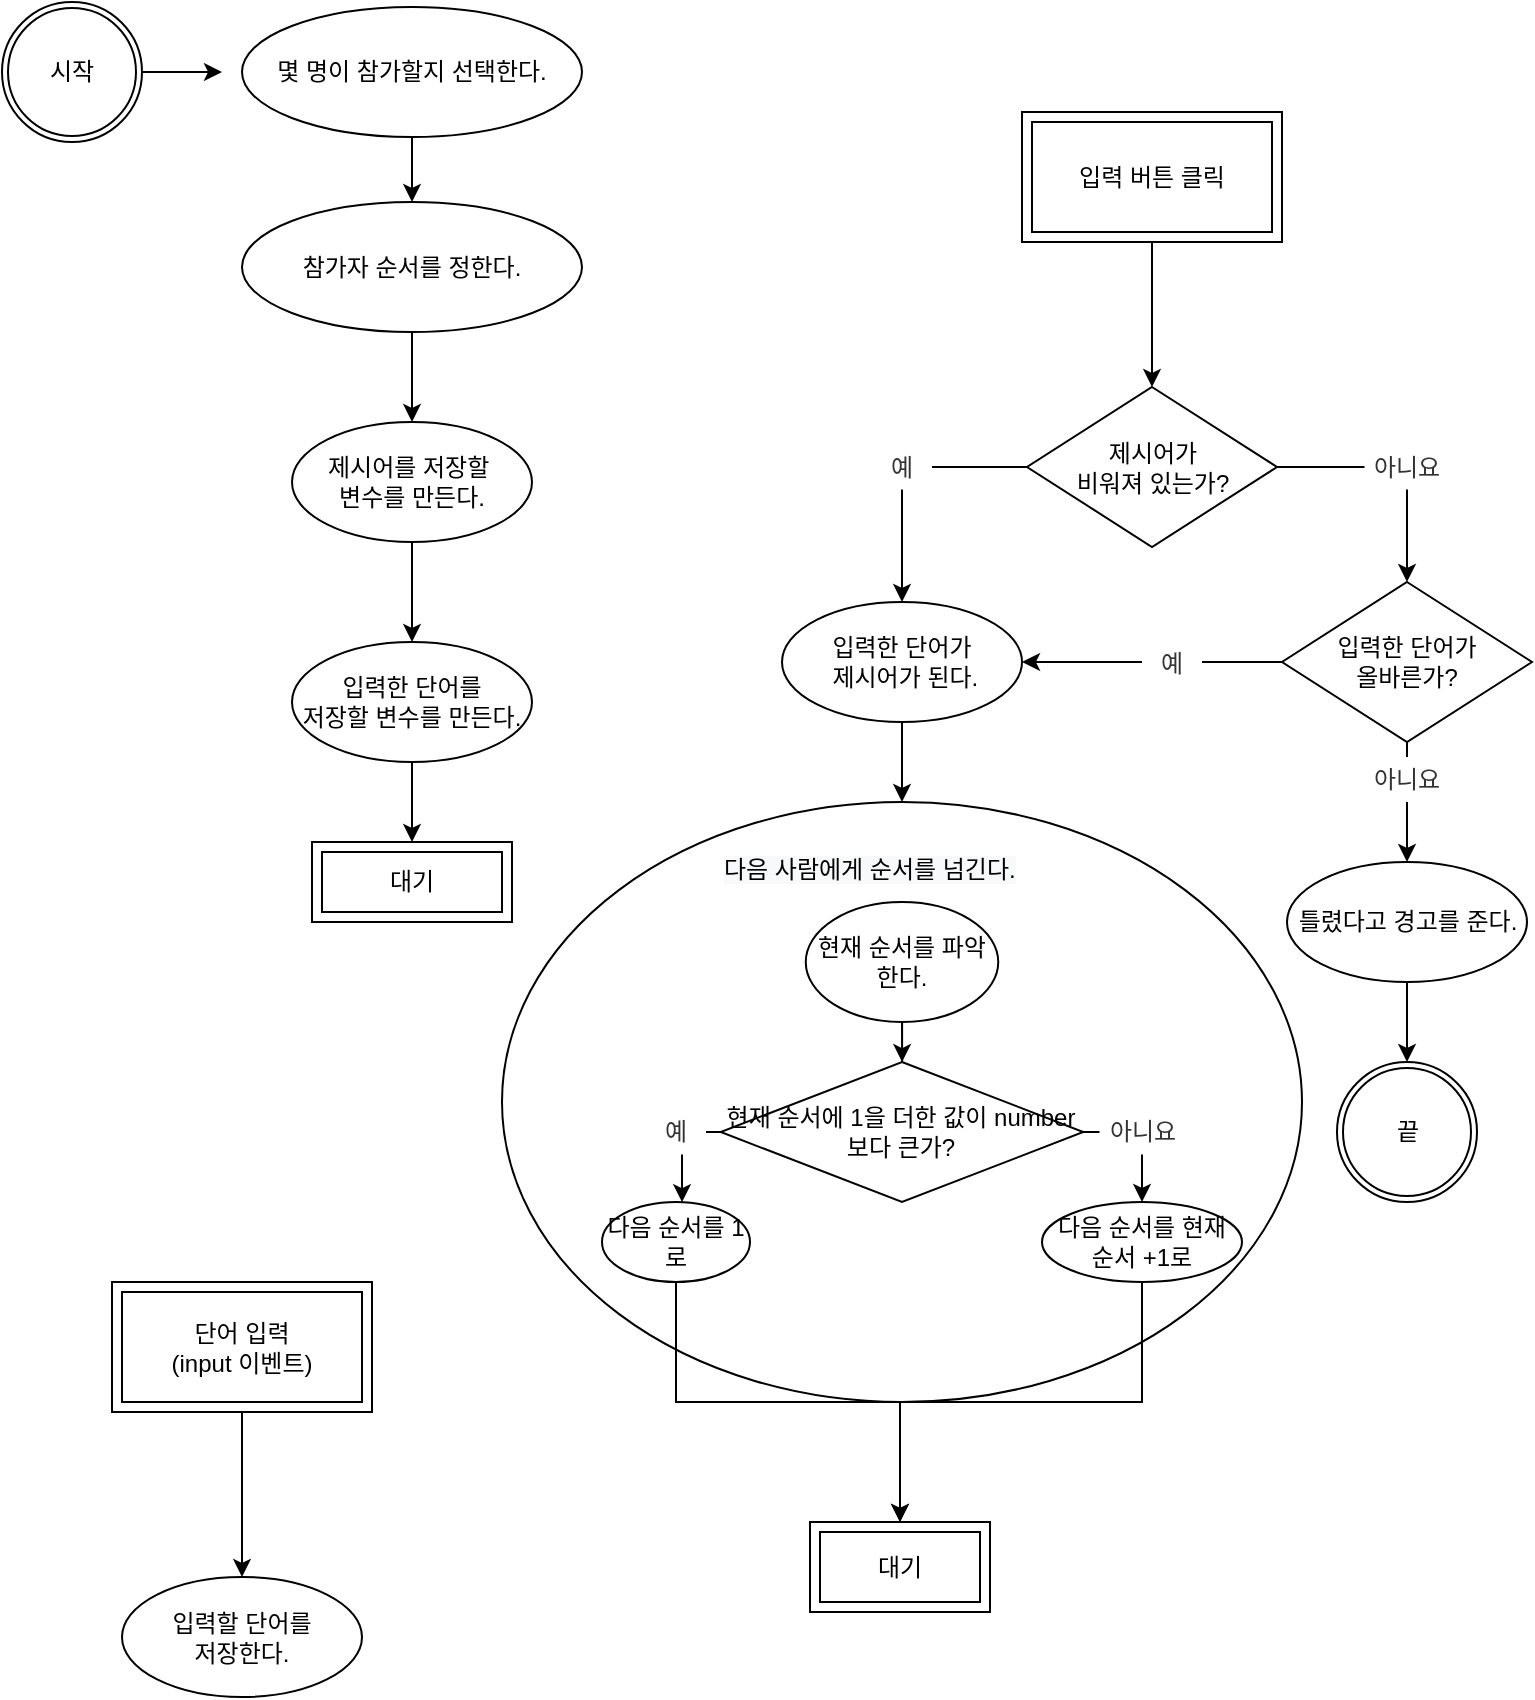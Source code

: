 <mxfile version="20.3.7" type="github">
  <diagram id="BKgCN4qbo_8PVQv8CQGY" name="페이지-1">
    <mxGraphModel dx="1504" dy="684" grid="1" gridSize="10" guides="1" tooltips="1" connect="1" arrows="1" fold="1" page="1" pageScale="1" pageWidth="827" pageHeight="1169" math="0" shadow="0">
      <root>
        <mxCell id="0" />
        <mxCell id="1" parent="0" />
        <mxCell id="66dJpSZi2h7cAA9dzKoU-3" style="edgeStyle=orthogonalEdgeStyle;rounded=0;orthogonalLoop=1;jettySize=auto;html=1;exitX=1;exitY=0.5;exitDx=0;exitDy=0;" edge="1" parent="1" source="66dJpSZi2h7cAA9dzKoU-1">
          <mxGeometry relative="1" as="geometry">
            <mxPoint x="120" y="45" as="targetPoint" />
          </mxGeometry>
        </mxCell>
        <mxCell id="66dJpSZi2h7cAA9dzKoU-1" value="시작" style="ellipse;shape=doubleEllipse;margin=3;whiteSpace=wrap;html=1;align=center;" vertex="1" parent="1">
          <mxGeometry x="10" y="10" width="70" height="70" as="geometry" />
        </mxCell>
        <mxCell id="66dJpSZi2h7cAA9dzKoU-9" value="" style="edgeStyle=orthogonalEdgeStyle;rounded=0;orthogonalLoop=1;jettySize=auto;html=1;" edge="1" parent="1" source="66dJpSZi2h7cAA9dzKoU-7" target="66dJpSZi2h7cAA9dzKoU-8">
          <mxGeometry relative="1" as="geometry" />
        </mxCell>
        <mxCell id="66dJpSZi2h7cAA9dzKoU-7" value="몇 명이 참가할지 선택한다." style="ellipse;whiteSpace=wrap;html=1;" vertex="1" parent="1">
          <mxGeometry x="130" y="12.5" width="170" height="65" as="geometry" />
        </mxCell>
        <mxCell id="66dJpSZi2h7cAA9dzKoU-39" value="" style="edgeStyle=orthogonalEdgeStyle;rounded=0;orthogonalLoop=1;jettySize=auto;html=1;" edge="1" parent="1" source="66dJpSZi2h7cAA9dzKoU-8" target="66dJpSZi2h7cAA9dzKoU-38">
          <mxGeometry relative="1" as="geometry" />
        </mxCell>
        <mxCell id="66dJpSZi2h7cAA9dzKoU-8" value="참가자 순서를 정한다." style="ellipse;whiteSpace=wrap;html=1;" vertex="1" parent="1">
          <mxGeometry x="130" y="110" width="170" height="65" as="geometry" />
        </mxCell>
        <mxCell id="66dJpSZi2h7cAA9dzKoU-12" value="대기" style="shape=ext;margin=3;double=1;whiteSpace=wrap;html=1;align=center;" vertex="1" parent="1">
          <mxGeometry x="165" y="430" width="100" height="40" as="geometry" />
        </mxCell>
        <mxCell id="66dJpSZi2h7cAA9dzKoU-15" value="" style="edgeStyle=orthogonalEdgeStyle;rounded=0;orthogonalLoop=1;jettySize=auto;html=1;" edge="1" parent="1" source="66dJpSZi2h7cAA9dzKoU-13" target="66dJpSZi2h7cAA9dzKoU-14">
          <mxGeometry relative="1" as="geometry" />
        </mxCell>
        <mxCell id="66dJpSZi2h7cAA9dzKoU-13" value="입력 버튼 클릭" style="shape=ext;margin=3;double=1;whiteSpace=wrap;html=1;align=center;" vertex="1" parent="1">
          <mxGeometry x="520" y="65" width="130" height="65" as="geometry" />
        </mxCell>
        <mxCell id="66dJpSZi2h7cAA9dzKoU-19" value="" style="edgeStyle=orthogonalEdgeStyle;rounded=0;orthogonalLoop=1;jettySize=auto;html=1;" edge="1" parent="1" source="66dJpSZi2h7cAA9dzKoU-14" target="66dJpSZi2h7cAA9dzKoU-18">
          <mxGeometry relative="1" as="geometry" />
        </mxCell>
        <mxCell id="66dJpSZi2h7cAA9dzKoU-28" value="" style="edgeStyle=orthogonalEdgeStyle;rounded=0;orthogonalLoop=1;jettySize=auto;html=1;" edge="1" parent="1" source="66dJpSZi2h7cAA9dzKoU-14" target="66dJpSZi2h7cAA9dzKoU-27">
          <mxGeometry relative="1" as="geometry" />
        </mxCell>
        <mxCell id="66dJpSZi2h7cAA9dzKoU-14" value="제시어가 &lt;br&gt;비워져 있는가?" style="rhombus;whiteSpace=wrap;html=1;" vertex="1" parent="1">
          <mxGeometry x="522.5" y="202.5" width="125" height="80" as="geometry" />
        </mxCell>
        <mxCell id="66dJpSZi2h7cAA9dzKoU-21" value="" style="edgeStyle=orthogonalEdgeStyle;rounded=0;orthogonalLoop=1;jettySize=auto;html=1;" edge="1" parent="1" source="66dJpSZi2h7cAA9dzKoU-18" target="66dJpSZi2h7cAA9dzKoU-20">
          <mxGeometry relative="1" as="geometry" />
        </mxCell>
        <mxCell id="66dJpSZi2h7cAA9dzKoU-18" value="입력한 단어가&lt;br&gt;&amp;nbsp;제시어가 된다." style="ellipse;whiteSpace=wrap;html=1;" vertex="1" parent="1">
          <mxGeometry x="400" y="310" width="120" height="60" as="geometry" />
        </mxCell>
        <mxCell id="66dJpSZi2h7cAA9dzKoU-22" value="대기" style="shape=ext;margin=3;double=1;whiteSpace=wrap;html=1;align=center;" vertex="1" parent="1">
          <mxGeometry x="414" y="770" width="90" height="45" as="geometry" />
        </mxCell>
        <mxCell id="66dJpSZi2h7cAA9dzKoU-25" value="예" style="text;html=1;strokeColor=none;fillColor=default;align=center;verticalAlign=middle;whiteSpace=wrap;rounded=0;fontColor=#333333;" vertex="1" parent="1">
          <mxGeometry x="445" y="231.25" width="30" height="22.5" as="geometry" />
        </mxCell>
        <mxCell id="66dJpSZi2h7cAA9dzKoU-29" style="edgeStyle=orthogonalEdgeStyle;rounded=0;orthogonalLoop=1;jettySize=auto;html=1;exitX=0;exitY=0.5;exitDx=0;exitDy=0;entryX=1;entryY=0.5;entryDx=0;entryDy=0;" edge="1" parent="1" source="66dJpSZi2h7cAA9dzKoU-27" target="66dJpSZi2h7cAA9dzKoU-18">
          <mxGeometry relative="1" as="geometry" />
        </mxCell>
        <mxCell id="66dJpSZi2h7cAA9dzKoU-32" value="" style="edgeStyle=orthogonalEdgeStyle;rounded=0;orthogonalLoop=1;jettySize=auto;html=1;" edge="1" parent="1" source="66dJpSZi2h7cAA9dzKoU-27" target="66dJpSZi2h7cAA9dzKoU-31">
          <mxGeometry relative="1" as="geometry" />
        </mxCell>
        <mxCell id="66dJpSZi2h7cAA9dzKoU-27" value="입력한 단어가 &lt;br&gt;올바른가?" style="rhombus;whiteSpace=wrap;html=1;" vertex="1" parent="1">
          <mxGeometry x="650" y="300" width="125" height="80" as="geometry" />
        </mxCell>
        <mxCell id="66dJpSZi2h7cAA9dzKoU-30" value="예" style="text;html=1;strokeColor=none;fillColor=default;align=center;verticalAlign=middle;whiteSpace=wrap;rounded=0;fontColor=#333333;" vertex="1" parent="1">
          <mxGeometry x="580" y="330" width="30" height="22.5" as="geometry" />
        </mxCell>
        <mxCell id="66dJpSZi2h7cAA9dzKoU-36" style="edgeStyle=orthogonalEdgeStyle;rounded=0;orthogonalLoop=1;jettySize=auto;html=1;exitX=0.5;exitY=1;exitDx=0;exitDy=0;entryX=0.5;entryY=0;entryDx=0;entryDy=0;" edge="1" parent="1" source="66dJpSZi2h7cAA9dzKoU-31" target="66dJpSZi2h7cAA9dzKoU-35">
          <mxGeometry relative="1" as="geometry" />
        </mxCell>
        <mxCell id="66dJpSZi2h7cAA9dzKoU-31" value="틀렸다고 경고를 준다." style="ellipse;whiteSpace=wrap;html=1;" vertex="1" parent="1">
          <mxGeometry x="652.5" y="440" width="120" height="60" as="geometry" />
        </mxCell>
        <mxCell id="66dJpSZi2h7cAA9dzKoU-33" value="아니요" style="text;html=1;strokeColor=none;fillColor=default;align=center;verticalAlign=middle;whiteSpace=wrap;rounded=0;fontColor=#333333;" vertex="1" parent="1">
          <mxGeometry x="691.25" y="231.25" width="42.5" height="22.5" as="geometry" />
        </mxCell>
        <mxCell id="66dJpSZi2h7cAA9dzKoU-34" value="아니요" style="text;html=1;strokeColor=none;fillColor=default;align=center;verticalAlign=middle;whiteSpace=wrap;rounded=0;fontColor=#333333;" vertex="1" parent="1">
          <mxGeometry x="691.25" y="387.5" width="42.5" height="22.5" as="geometry" />
        </mxCell>
        <mxCell id="66dJpSZi2h7cAA9dzKoU-35" value="끝" style="ellipse;shape=doubleEllipse;margin=3;whiteSpace=wrap;html=1;align=center;" vertex="1" parent="1">
          <mxGeometry x="677.5" y="540" width="70" height="70" as="geometry" />
        </mxCell>
        <mxCell id="66dJpSZi2h7cAA9dzKoU-42" value="" style="edgeStyle=orthogonalEdgeStyle;rounded=0;orthogonalLoop=1;jettySize=auto;html=1;" edge="1" parent="1" source="66dJpSZi2h7cAA9dzKoU-38" target="66dJpSZi2h7cAA9dzKoU-41">
          <mxGeometry relative="1" as="geometry" />
        </mxCell>
        <mxCell id="66dJpSZi2h7cAA9dzKoU-38" value="제시어를 저장할&amp;nbsp;&lt;br&gt;변수를 만든다." style="ellipse;whiteSpace=wrap;html=1;" vertex="1" parent="1">
          <mxGeometry x="155" y="220" width="120" height="60" as="geometry" />
        </mxCell>
        <mxCell id="66dJpSZi2h7cAA9dzKoU-45" style="edgeStyle=orthogonalEdgeStyle;rounded=0;orthogonalLoop=1;jettySize=auto;html=1;exitX=0.5;exitY=1;exitDx=0;exitDy=0;entryX=0.5;entryY=0;entryDx=0;entryDy=0;" edge="1" parent="1" source="66dJpSZi2h7cAA9dzKoU-41" target="66dJpSZi2h7cAA9dzKoU-12">
          <mxGeometry relative="1" as="geometry" />
        </mxCell>
        <mxCell id="66dJpSZi2h7cAA9dzKoU-41" value="입력한 단어를 &lt;br&gt;저장할 변수를 만든다." style="ellipse;whiteSpace=wrap;html=1;" vertex="1" parent="1">
          <mxGeometry x="155" y="330" width="120" height="60" as="geometry" />
        </mxCell>
        <mxCell id="66dJpSZi2h7cAA9dzKoU-49" value="" style="edgeStyle=orthogonalEdgeStyle;rounded=0;orthogonalLoop=1;jettySize=auto;html=1;" edge="1" parent="1" source="66dJpSZi2h7cAA9dzKoU-46" target="66dJpSZi2h7cAA9dzKoU-48">
          <mxGeometry relative="1" as="geometry" />
        </mxCell>
        <mxCell id="66dJpSZi2h7cAA9dzKoU-46" value="단어 입력&lt;br&gt;(input 이벤트)" style="shape=ext;margin=3;double=1;whiteSpace=wrap;html=1;align=center;" vertex="1" parent="1">
          <mxGeometry x="65" y="650" width="130" height="65" as="geometry" />
        </mxCell>
        <mxCell id="66dJpSZi2h7cAA9dzKoU-48" value="입력할 단어를&lt;br&gt;저장한다." style="ellipse;whiteSpace=wrap;html=1;" vertex="1" parent="1">
          <mxGeometry x="70" y="797.5" width="120" height="60" as="geometry" />
        </mxCell>
        <mxCell id="66dJpSZi2h7cAA9dzKoU-52" value="" style="group" vertex="1" connectable="0" parent="1">
          <mxGeometry x="260" y="410" width="400" height="300" as="geometry" />
        </mxCell>
        <mxCell id="66dJpSZi2h7cAA9dzKoU-20" value="" style="ellipse;whiteSpace=wrap;html=1;" vertex="1" parent="66dJpSZi2h7cAA9dzKoU-52">
          <mxGeometry width="400" height="300" as="geometry" />
        </mxCell>
        <mxCell id="66dJpSZi2h7cAA9dzKoU-51" value="&lt;span style=&quot;color: rgb(0, 0, 0); font-family: Helvetica; font-size: 12px; font-style: normal; font-variant-ligatures: normal; font-variant-caps: normal; font-weight: 400; letter-spacing: normal; orphans: 2; text-align: center; text-indent: 0px; text-transform: none; widows: 2; word-spacing: 0px; -webkit-text-stroke-width: 0px; background-color: rgb(248, 249, 250); text-decoration-thickness: initial; text-decoration-style: initial; text-decoration-color: initial; float: none; display: inline !important;&quot;&gt;다음 사람에게&amp;nbsp;&lt;/span&gt;&lt;span style=&quot;color: rgb(0, 0, 0); font-family: Helvetica; font-size: 12px; font-style: normal; font-variant-ligatures: normal; font-variant-caps: normal; font-weight: 400; letter-spacing: normal; orphans: 2; text-align: center; text-indent: 0px; text-transform: none; widows: 2; word-spacing: 0px; -webkit-text-stroke-width: 0px; background-color: rgb(248, 249, 250); text-decoration-thickness: initial; text-decoration-style: initial; text-decoration-color: initial; float: none; display: inline !important;&quot;&gt;순서를 넘긴다.&lt;/span&gt;" style="text;whiteSpace=wrap;html=1;" vertex="1" parent="66dJpSZi2h7cAA9dzKoU-52">
          <mxGeometry x="109.38" y="20" width="200" height="20" as="geometry" />
        </mxCell>
        <mxCell id="66dJpSZi2h7cAA9dzKoU-53" value="현재 순서를 파악한다." style="ellipse;whiteSpace=wrap;html=1;rounded=0;fillColor=default;" vertex="1" parent="66dJpSZi2h7cAA9dzKoU-52">
          <mxGeometry x="151.875" y="50" width="96.25" height="60" as="geometry" />
        </mxCell>
        <mxCell id="66dJpSZi2h7cAA9dzKoU-62" style="edgeStyle=orthogonalEdgeStyle;rounded=0;orthogonalLoop=1;jettySize=auto;html=1;exitX=1;exitY=0.5;exitDx=0;exitDy=0;entryX=0.5;entryY=0;entryDx=0;entryDy=0;" edge="1" parent="66dJpSZi2h7cAA9dzKoU-52" source="66dJpSZi2h7cAA9dzKoU-54" target="66dJpSZi2h7cAA9dzKoU-61">
          <mxGeometry relative="1" as="geometry" />
        </mxCell>
        <mxCell id="66dJpSZi2h7cAA9dzKoU-54" value="현재 순서에 1을 더한 값이 number보다 큰가?" style="rhombus;whiteSpace=wrap;html=1;rounded=0;" vertex="1" parent="66dJpSZi2h7cAA9dzKoU-52">
          <mxGeometry x="109.375" y="130" width="181.25" height="70" as="geometry" />
        </mxCell>
        <mxCell id="66dJpSZi2h7cAA9dzKoU-55" value="" style="edgeStyle=orthogonalEdgeStyle;rounded=0;orthogonalLoop=1;jettySize=auto;html=1;" edge="1" parent="66dJpSZi2h7cAA9dzKoU-52" source="66dJpSZi2h7cAA9dzKoU-53" target="66dJpSZi2h7cAA9dzKoU-54">
          <mxGeometry relative="1" as="geometry" />
        </mxCell>
        <mxCell id="66dJpSZi2h7cAA9dzKoU-58" value="다음 순서를 1로" style="ellipse;whiteSpace=wrap;html=1;rounded=0;" vertex="1" parent="66dJpSZi2h7cAA9dzKoU-52">
          <mxGeometry x="50" y="200" width="74" height="40" as="geometry" />
        </mxCell>
        <mxCell id="66dJpSZi2h7cAA9dzKoU-59" value="" style="edgeStyle=orthogonalEdgeStyle;rounded=0;orthogonalLoop=1;jettySize=auto;html=1;" edge="1" parent="66dJpSZi2h7cAA9dzKoU-52" source="66dJpSZi2h7cAA9dzKoU-54" target="66dJpSZi2h7cAA9dzKoU-58">
          <mxGeometry relative="1" as="geometry">
            <Array as="points">
              <mxPoint x="90" y="165" />
            </Array>
          </mxGeometry>
        </mxCell>
        <mxCell id="66dJpSZi2h7cAA9dzKoU-61" value="다음 순서를 현재 순서 +1로" style="ellipse;whiteSpace=wrap;html=1;rounded=0;" vertex="1" parent="66dJpSZi2h7cAA9dzKoU-52">
          <mxGeometry x="270" y="200" width="100" height="40" as="geometry" />
        </mxCell>
        <mxCell id="66dJpSZi2h7cAA9dzKoU-67" value="예" style="text;html=1;strokeColor=none;fillColor=default;align=center;verticalAlign=middle;whiteSpace=wrap;rounded=0;fontColor=#333333;" vertex="1" parent="66dJpSZi2h7cAA9dzKoU-52">
          <mxGeometry x="72" y="153.75" width="30" height="22.5" as="geometry" />
        </mxCell>
        <mxCell id="66dJpSZi2h7cAA9dzKoU-71" value="아니요" style="text;html=1;strokeColor=none;fillColor=default;align=center;verticalAlign=middle;whiteSpace=wrap;rounded=0;fontColor=#333333;" vertex="1" parent="66dJpSZi2h7cAA9dzKoU-52">
          <mxGeometry x="298.75" y="153.75" width="42.5" height="22.5" as="geometry" />
        </mxCell>
        <mxCell id="66dJpSZi2h7cAA9dzKoU-65" style="edgeStyle=orthogonalEdgeStyle;rounded=0;orthogonalLoop=1;jettySize=auto;html=1;exitX=0.5;exitY=1;exitDx=0;exitDy=0;entryX=0.5;entryY=0;entryDx=0;entryDy=0;" edge="1" parent="1" source="66dJpSZi2h7cAA9dzKoU-58" target="66dJpSZi2h7cAA9dzKoU-22">
          <mxGeometry relative="1" as="geometry">
            <Array as="points">
              <mxPoint x="347" y="710" />
              <mxPoint x="459" y="710" />
            </Array>
          </mxGeometry>
        </mxCell>
        <mxCell id="66dJpSZi2h7cAA9dzKoU-66" style="edgeStyle=orthogonalEdgeStyle;rounded=0;orthogonalLoop=1;jettySize=auto;html=1;exitX=0.5;exitY=1;exitDx=0;exitDy=0;entryX=0.5;entryY=0;entryDx=0;entryDy=0;" edge="1" parent="1" source="66dJpSZi2h7cAA9dzKoU-61" target="66dJpSZi2h7cAA9dzKoU-22">
          <mxGeometry relative="1" as="geometry" />
        </mxCell>
      </root>
    </mxGraphModel>
  </diagram>
</mxfile>
